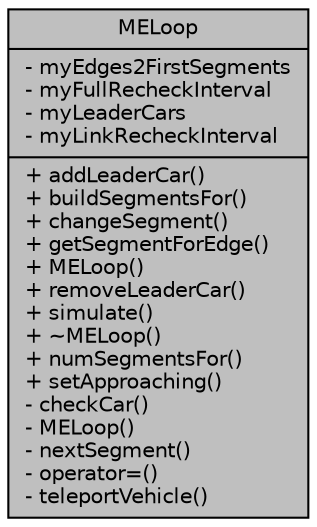 digraph "MELoop"
{
  edge [fontname="Helvetica",fontsize="10",labelfontname="Helvetica",labelfontsize="10"];
  node [fontname="Helvetica",fontsize="10",shape=record];
  Node1 [label="{MELoop\n|- myEdges2FirstSegments\l- myFullRecheckInterval\l- myLeaderCars\l- myLinkRecheckInterval\l|+ addLeaderCar()\l+ buildSegmentsFor()\l+ changeSegment()\l+ getSegmentForEdge()\l+ MELoop()\l+ removeLeaderCar()\l+ simulate()\l+ ~MELoop()\l+ numSegmentsFor()\l+ setApproaching()\l- checkCar()\l- MELoop()\l- nextSegment()\l- operator=()\l- teleportVehicle()\l}",height=0.2,width=0.4,color="black", fillcolor="grey75", style="filled", fontcolor="black"];
}
